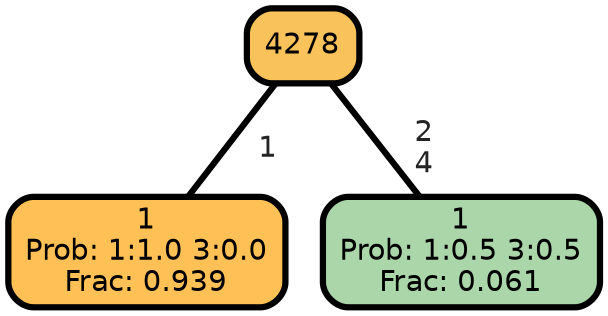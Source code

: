 graph Tree {
node [shape=box, style="filled, rounded",color="black",penwidth="3",fontcolor="black",                 fontname=helvetica] ;
graph [ranksep="0 equally", splines=straight,                 bgcolor=transparent, dpi=200] ;
edge [fontname=helvetica, fontweight=bold,fontcolor=grey14,color=black] ;
0 [label="1
Prob: 1:1.0 3:0.0
Frac: 0.939", fillcolor="#ffc155"] ;
1 [label="4278", fillcolor="#f9c25a"] ;
2 [label="1
Prob: 1:0.5 3:0.5
Frac: 0.061", fillcolor="#aad6aa"] ;
1 -- 0 [label=" 1",penwidth=3] ;
1 -- 2 [label=" 2\n 4",penwidth=3] ;
{rank = same;}}